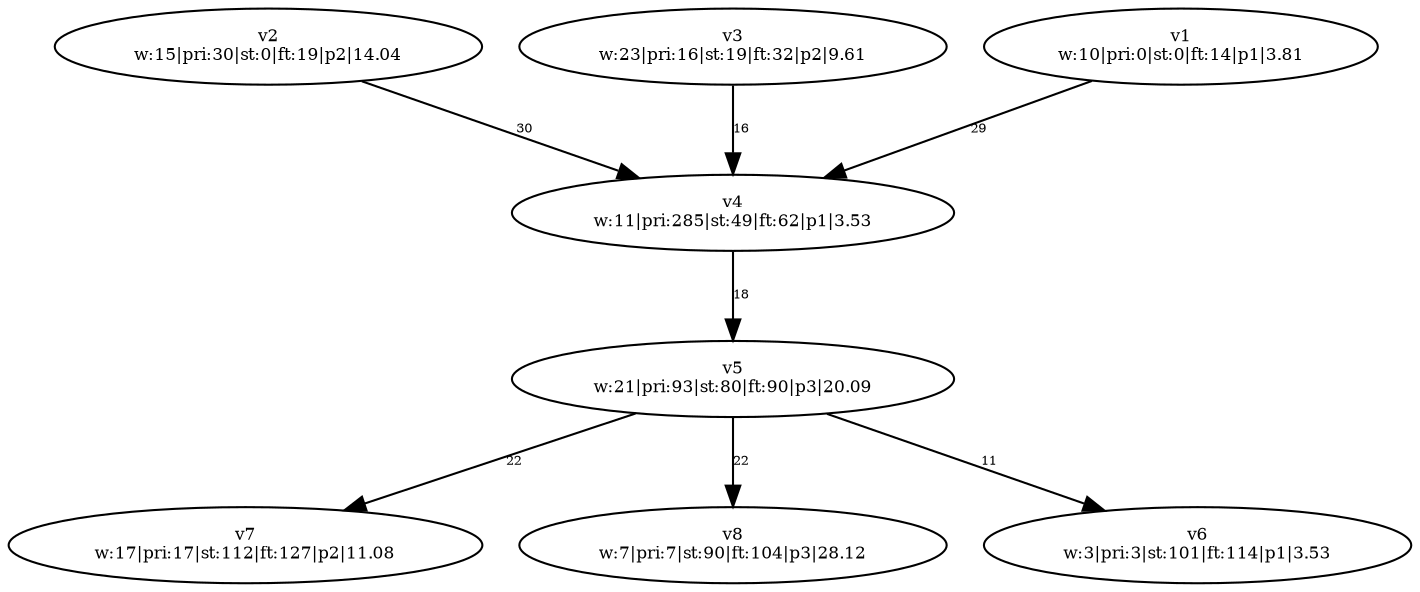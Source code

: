 digraph {
	v2 [label="v2
w:15|pri:30|st:0|ft:19|p2|14.04" fontsize=8.0]
	v3 [label="v3
w:23|pri:16|st:19|ft:32|p2|9.61" fontsize=8.0]
	v1 [label="v1
w:10|pri:0|st:0|ft:14|p1|3.81" fontsize=8.0]
	v4 [label="v4
w:11|pri:285|st:49|ft:62|p1|3.53" fontsize=8.0]
	v5 [label="v5
w:21|pri:93|st:80|ft:90|p3|20.09" fontsize=8.0]
	v7 [label="v7
w:17|pri:17|st:112|ft:127|p2|11.08" fontsize=8.0]
	v8 [label="v8
w:7|pri:7|st:90|ft:104|p3|28.12" fontsize=8.0]
	v6 [label="v6
w:3|pri:3|st:101|ft:114|p1|3.53" fontsize=8.0]
	v1 -> v4 [label=29 constraint=true fontsize=6.0]
	v2 -> v4 [label=30 constraint=true fontsize=6.0]
	v3 -> v4 [label=16 constraint=true fontsize=6.0]
	v4 -> v5 [label=18 constraint=true fontsize=6.0]
	v5 -> v6 [label=11 constraint=true fontsize=6.0]
	v5 -> v7 [label=22 constraint=true fontsize=6.0]
	v5 -> v8 [label=22 constraint=true fontsize=6.0]
}
